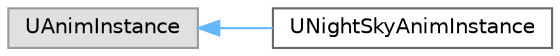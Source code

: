 digraph "Graphical Class Hierarchy"
{
 // LATEX_PDF_SIZE
  bgcolor="transparent";
  edge [fontname=Helvetica,fontsize=10,labelfontname=Helvetica,labelfontsize=10];
  node [fontname=Helvetica,fontsize=10,shape=box,height=0.2,width=0.4];
  rankdir="LR";
  Node0 [id="Node000000",label="UAnimInstance",height=0.2,width=0.4,color="grey60", fillcolor="#E0E0E0", style="filled",tooltip=" "];
  Node0 -> Node1 [id="edge23_Node000000_Node000001",dir="back",color="steelblue1",style="solid",tooltip=" "];
  Node1 [id="Node000001",label="UNightSkyAnimInstance",height=0.2,width=0.4,color="grey40", fillcolor="white", style="filled",URL="$class_u_night_sky_anim_instance.html",tooltip=" "];
}
